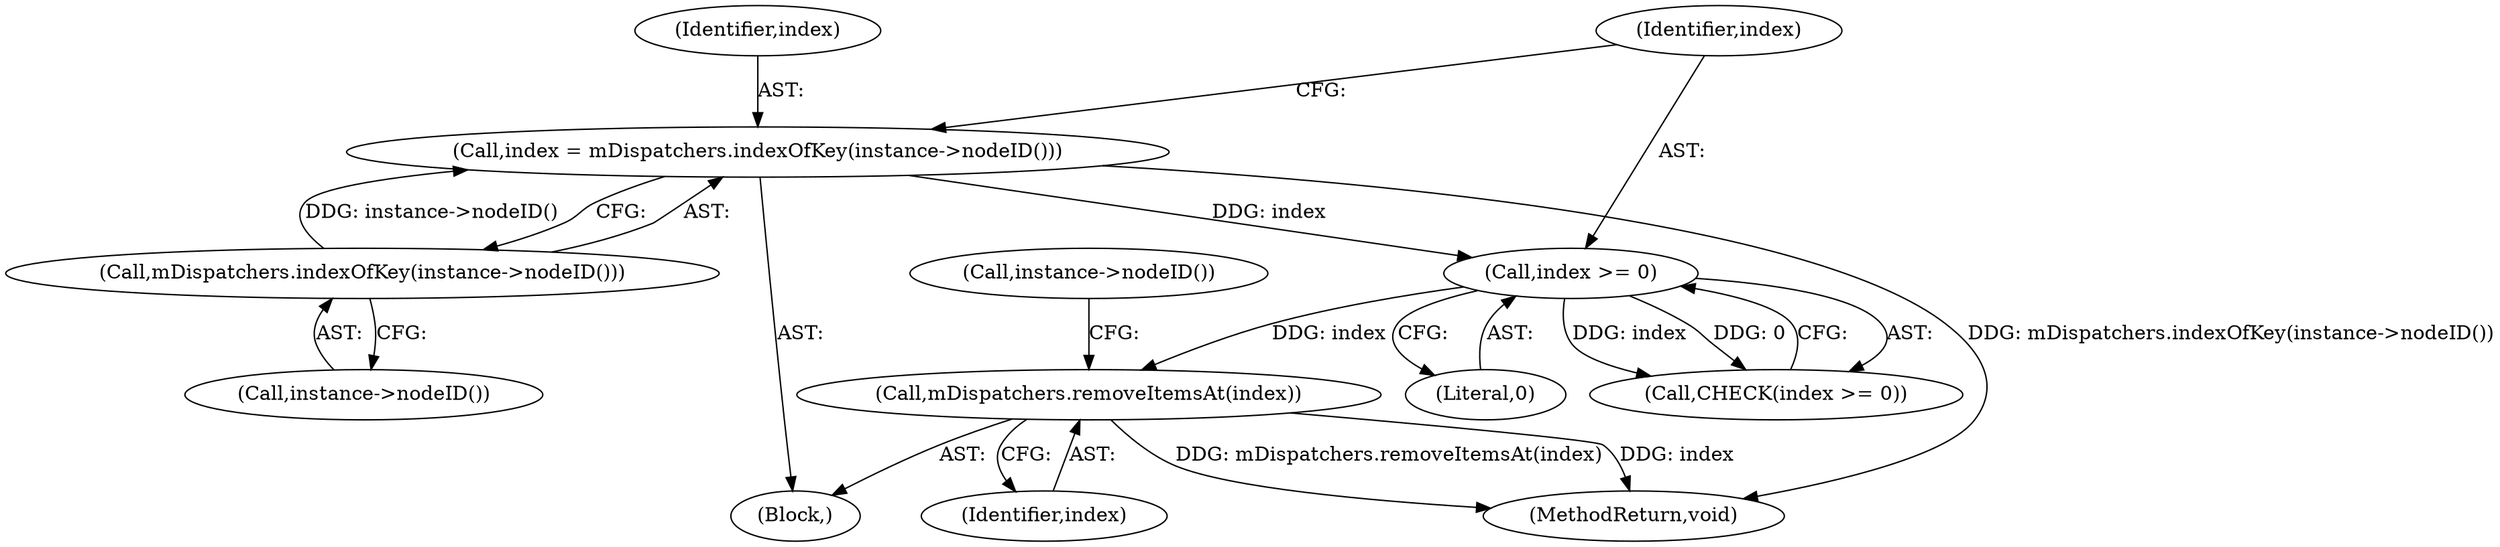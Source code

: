 digraph "0_Android_f9ed2fe6d61259e779a37d4c2d7edb33a1c1f8ba_0@API" {
"1000136" [label="(Call,mDispatchers.removeItemsAt(index))"];
"1000133" [label="(Call,index >= 0)"];
"1000128" [label="(Call,index = mDispatchers.indexOfKey(instance->nodeID()))"];
"1000130" [label="(Call,mDispatchers.indexOfKey(instance->nodeID()))"];
"1000133" [label="(Call,index >= 0)"];
"1000142" [label="(MethodReturn,void)"];
"1000104" [label="(Block,)"];
"1000135" [label="(Literal,0)"];
"1000131" [label="(Call,instance->nodeID())"];
"1000139" [label="(Call,instance->nodeID())"];
"1000132" [label="(Call,CHECK(index >= 0))"];
"1000137" [label="(Identifier,index)"];
"1000129" [label="(Identifier,index)"];
"1000134" [label="(Identifier,index)"];
"1000128" [label="(Call,index = mDispatchers.indexOfKey(instance->nodeID()))"];
"1000136" [label="(Call,mDispatchers.removeItemsAt(index))"];
"1000130" [label="(Call,mDispatchers.indexOfKey(instance->nodeID()))"];
"1000136" -> "1000104"  [label="AST: "];
"1000136" -> "1000137"  [label="CFG: "];
"1000137" -> "1000136"  [label="AST: "];
"1000139" -> "1000136"  [label="CFG: "];
"1000136" -> "1000142"  [label="DDG: mDispatchers.removeItemsAt(index)"];
"1000136" -> "1000142"  [label="DDG: index"];
"1000133" -> "1000136"  [label="DDG: index"];
"1000133" -> "1000132"  [label="AST: "];
"1000133" -> "1000135"  [label="CFG: "];
"1000134" -> "1000133"  [label="AST: "];
"1000135" -> "1000133"  [label="AST: "];
"1000132" -> "1000133"  [label="CFG: "];
"1000133" -> "1000132"  [label="DDG: index"];
"1000133" -> "1000132"  [label="DDG: 0"];
"1000128" -> "1000133"  [label="DDG: index"];
"1000128" -> "1000104"  [label="AST: "];
"1000128" -> "1000130"  [label="CFG: "];
"1000129" -> "1000128"  [label="AST: "];
"1000130" -> "1000128"  [label="AST: "];
"1000134" -> "1000128"  [label="CFG: "];
"1000128" -> "1000142"  [label="DDG: mDispatchers.indexOfKey(instance->nodeID())"];
"1000130" -> "1000128"  [label="DDG: instance->nodeID()"];
"1000130" -> "1000131"  [label="CFG: "];
"1000131" -> "1000130"  [label="AST: "];
}
